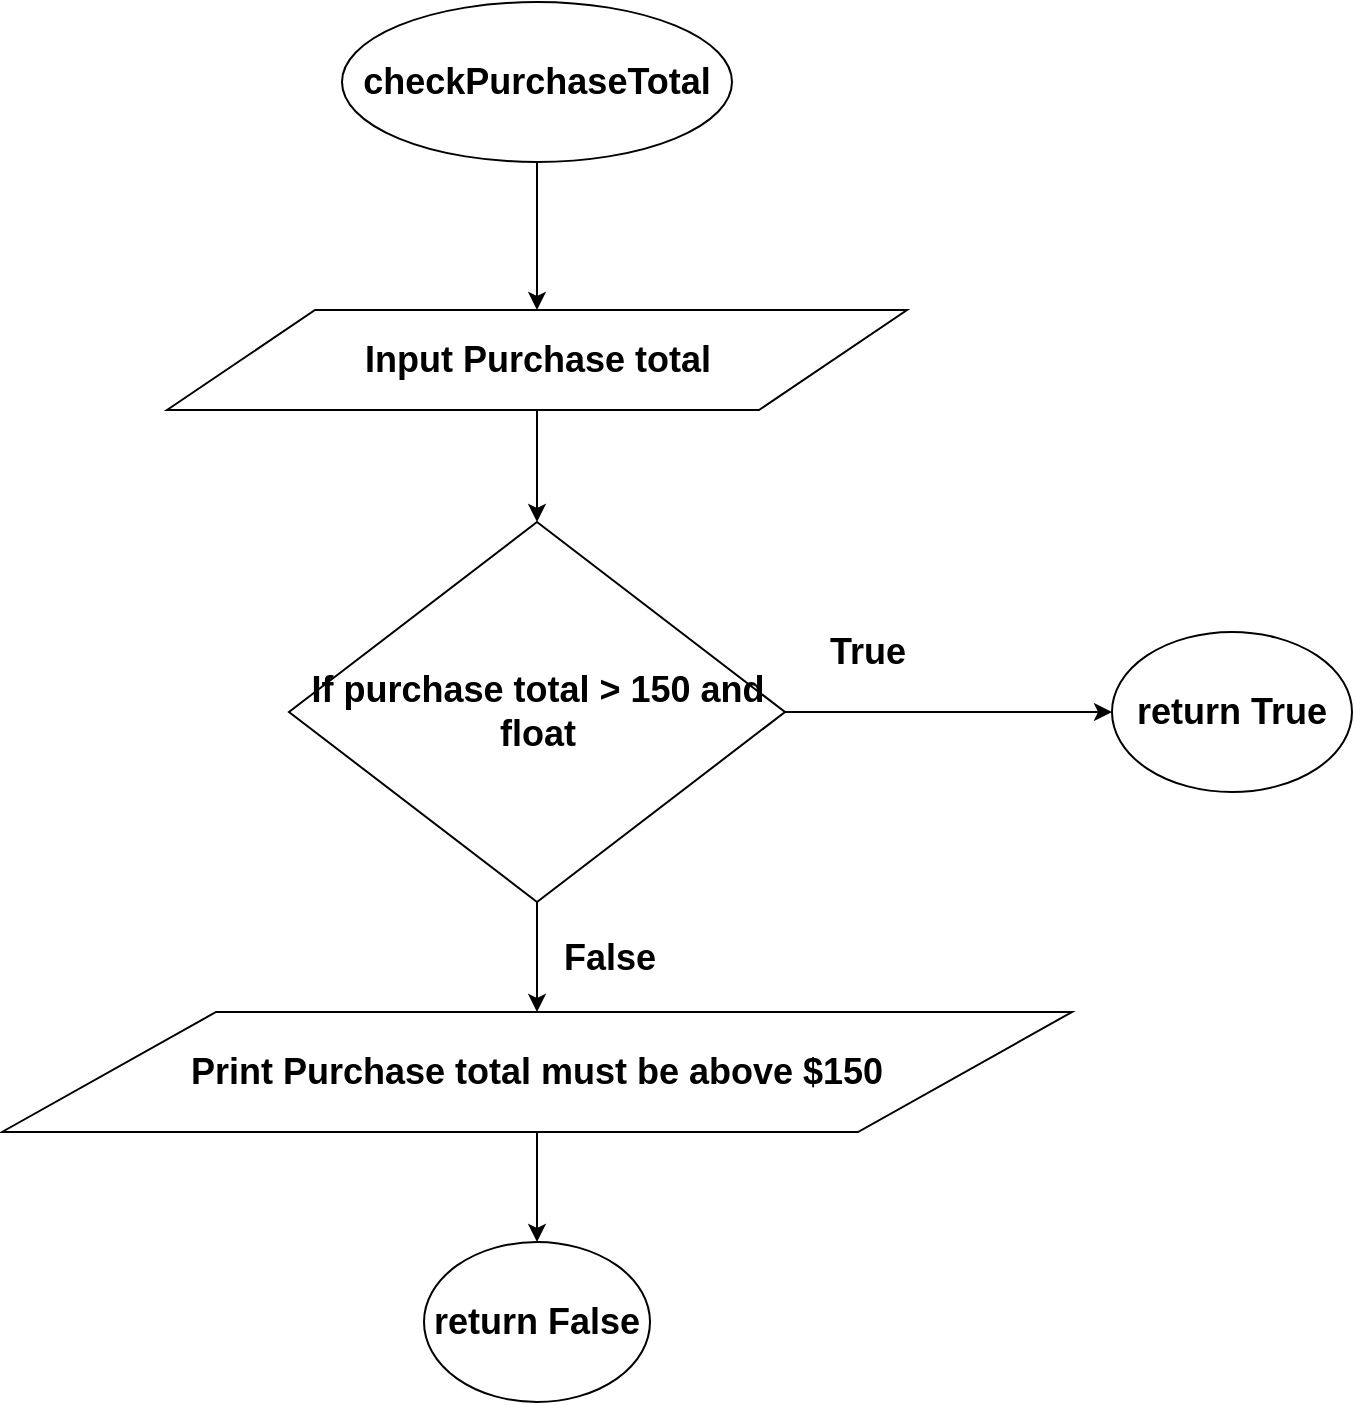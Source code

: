 <mxfile pages="1" version="11.2.8" type="device"><diagram id="b_agaPyrNpS3YaOl-Z8N" name="Page-1"><mxGraphModel dx="2188" dy="774" grid="1" gridSize="10" guides="1" tooltips="1" connect="1" arrows="1" fold="1" page="1" pageScale="1" pageWidth="850" pageHeight="1100" math="0" shadow="0"><root><mxCell id="0"/><mxCell id="1" parent="0"/><mxCell id="nr5OZSbStBrMT2L4fxPe-1" value="&lt;h2&gt;If purchase total &amp;gt; 150 and float&lt;/h2&gt;" style="rhombus;whiteSpace=wrap;html=1;" parent="1" vertex="1"><mxGeometry x="438.5" y="380" width="248" height="190" as="geometry"/></mxCell><mxCell id="nr5OZSbStBrMT2L4fxPe-2" value="&lt;h2&gt;Print Purchase total must be above $150&lt;/h2&gt;" style="shape=parallelogram;perimeter=parallelogramPerimeter;whiteSpace=wrap;html=1;" parent="1" vertex="1"><mxGeometry x="295" y="625" width="535" height="60" as="geometry"/></mxCell><mxCell id="nr5OZSbStBrMT2L4fxPe-3" value="" style="endArrow=classic;html=1;exitX=0.5;exitY=1;exitDx=0;exitDy=0;entryX=0.5;entryY=0;entryDx=0;entryDy=0;" parent="1" source="nr5OZSbStBrMT2L4fxPe-1" target="nr5OZSbStBrMT2L4fxPe-2" edge="1"><mxGeometry width="50" height="50" relative="1" as="geometry"><mxPoint x="470" y="295" as="sourcePoint"/><mxPoint x="530" y="670" as="targetPoint"/></mxGeometry></mxCell><mxCell id="nr5OZSbStBrMT2L4fxPe-5" value="&lt;font style=&quot;font-size: 18px&quot;&gt;&lt;b&gt;checkPurchaseTotal&lt;/b&gt;&lt;/font&gt;" style="ellipse;whiteSpace=wrap;html=1;" parent="1" vertex="1"><mxGeometry x="465" y="120" width="195" height="80" as="geometry"/></mxCell><mxCell id="nr5OZSbStBrMT2L4fxPe-6" value="" style="endArrow=classic;html=1;exitX=1;exitY=0.5;exitDx=0;exitDy=0;entryX=0;entryY=0.5;entryDx=0;entryDy=0;" parent="1" source="nr5OZSbStBrMT2L4fxPe-1" target="nr5OZSbStBrMT2L4fxPe-13" edge="1"><mxGeometry width="50" height="50" relative="1" as="geometry"><mxPoint x="1273.5" y="345" as="sourcePoint"/><mxPoint x="880" y="445" as="targetPoint"/></mxGeometry></mxCell><mxCell id="nr5OZSbStBrMT2L4fxPe-7" value="" style="endArrow=classic;html=1;exitX=0.5;exitY=1;exitDx=0;exitDy=0;entryX=0;entryY=0.5;entryDx=0;entryDy=0;" parent="1" source="nr5OZSbStBrMT2L4fxPe-2" target="nr5OZSbStBrMT2L4fxPe-15" edge="1"><mxGeometry width="50" height="50" relative="1" as="geometry"><mxPoint x="1210" y="305" as="sourcePoint"/><mxPoint x="563" y="730" as="targetPoint"/></mxGeometry></mxCell><mxCell id="nr5OZSbStBrMT2L4fxPe-8" value="" style="endArrow=classic;html=1;exitX=0.5;exitY=1;exitDx=0;exitDy=0;entryX=0.5;entryY=0;entryDx=0;entryDy=0;" parent="1" source="nr5OZSbStBrMT2L4fxPe-5" target="nr5OZSbStBrMT2L4fxPe-10" edge="1"><mxGeometry width="50" height="50" relative="1" as="geometry"><mxPoint x="512.5" y="250" as="sourcePoint"/><mxPoint x="563" y="260" as="targetPoint"/></mxGeometry></mxCell><mxCell id="nr5OZSbStBrMT2L4fxPe-9" value="" style="endArrow=classic;html=1;exitX=0.5;exitY=1;exitDx=0;exitDy=0;entryX=0.5;entryY=0;entryDx=0;entryDy=0;" parent="1" source="nr5OZSbStBrMT2L4fxPe-10" target="nr5OZSbStBrMT2L4fxPe-1" edge="1"><mxGeometry width="50" height="50" relative="1" as="geometry"><mxPoint x="1070" y="250" as="sourcePoint"/><mxPoint x="1365" y="170.0" as="targetPoint"/></mxGeometry></mxCell><mxCell id="nr5OZSbStBrMT2L4fxPe-10" value="&lt;h2&gt;Input Purchase total&lt;/h2&gt;" style="shape=parallelogram;perimeter=parallelogramPerimeter;whiteSpace=wrap;html=1;" parent="1" vertex="1"><mxGeometry x="377.5" y="274" width="370" height="50" as="geometry"/></mxCell><mxCell id="nr5OZSbStBrMT2L4fxPe-13" value="&lt;font style=&quot;font-size: 18px&quot;&gt;&lt;b&gt;return True&lt;/b&gt;&lt;/font&gt;" style="ellipse;whiteSpace=wrap;html=1;" parent="1" vertex="1"><mxGeometry x="850" y="435" width="120" height="80" as="geometry"/></mxCell><mxCell id="nr5OZSbStBrMT2L4fxPe-15" value="&lt;font style=&quot;font-size: 18px&quot;&gt;&lt;b&gt;return False&lt;/b&gt;&lt;/font&gt;" style="ellipse;whiteSpace=wrap;html=1;direction=south;" parent="1" vertex="1"><mxGeometry x="506" y="740" width="113" height="80" as="geometry"/></mxCell><mxCell id="N2_HtskbQ0Q79RQgp52g-3" value="&lt;span style=&quot;font-size: 18px&quot;&gt;&lt;b&gt;True&lt;/b&gt;&lt;/span&gt;" style="text;html=1;strokeColor=none;fillColor=none;align=center;verticalAlign=middle;whiteSpace=wrap;rounded=0;fontSize=16;" vertex="1" parent="1"><mxGeometry x="707.5" y="435" width="40" height="20" as="geometry"/></mxCell><mxCell id="N2_HtskbQ0Q79RQgp52g-4" value="&lt;span style=&quot;font-size: 18px&quot;&gt;&lt;b&gt;False&lt;/b&gt;&lt;/span&gt;" style="text;html=1;strokeColor=none;fillColor=none;align=center;verticalAlign=middle;whiteSpace=wrap;rounded=0;fontSize=16;" vertex="1" parent="1"><mxGeometry x="579" y="587.5" width="40" height="20" as="geometry"/></mxCell></root></mxGraphModel></diagram></mxfile>